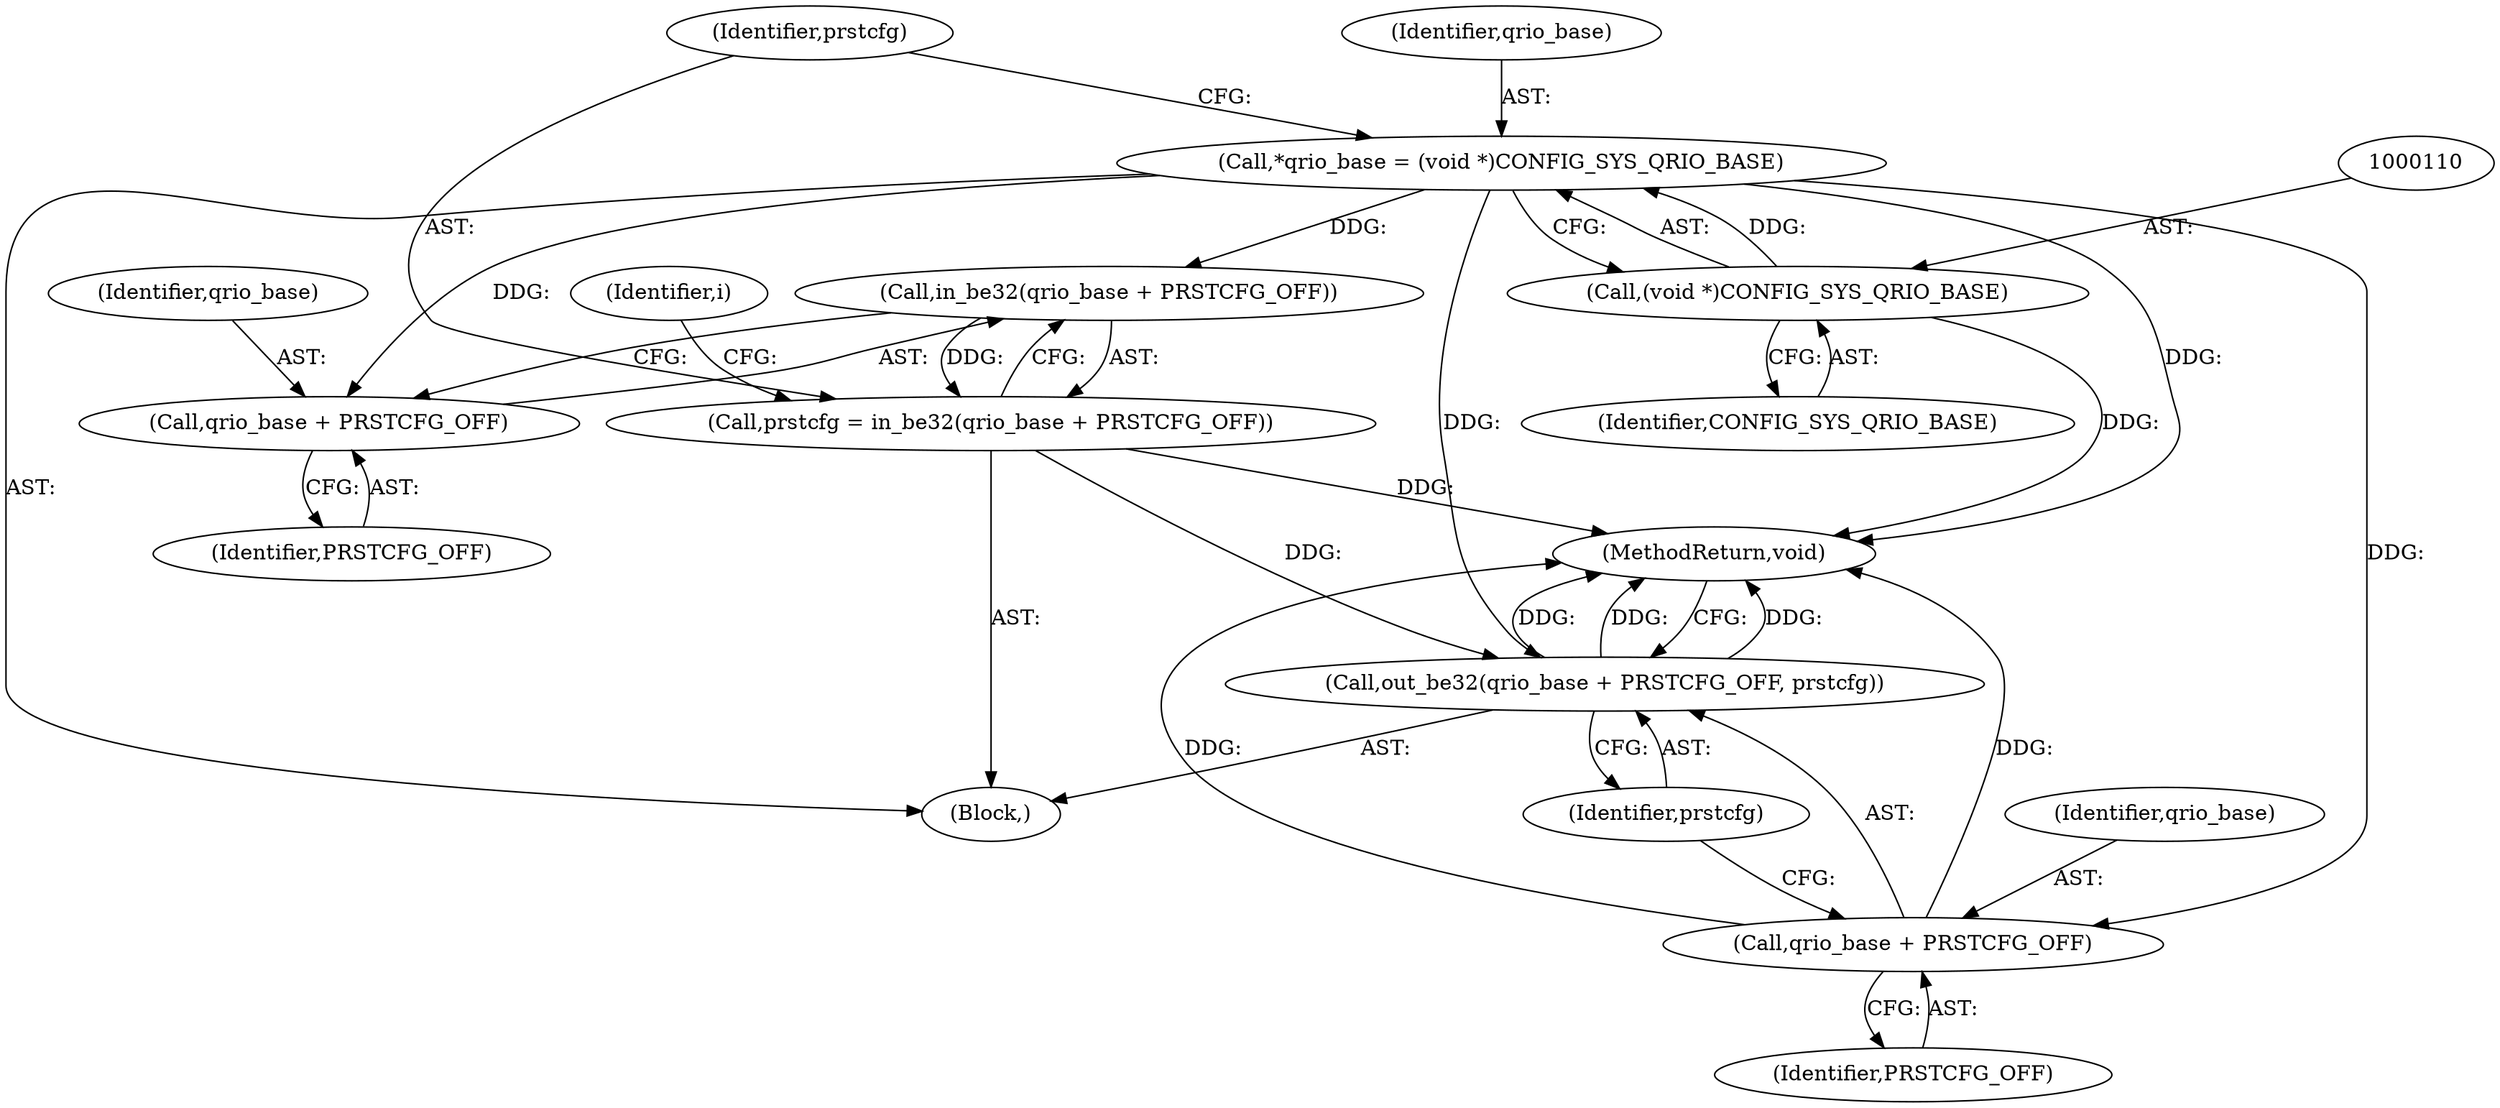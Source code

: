 digraph "0_u-boot_master_0@pointer" {
"1000107" [label="(Call,*qrio_base = (void *)CONFIG_SYS_QRIO_BASE)"];
"1000109" [label="(Call,(void *)CONFIG_SYS_QRIO_BASE)"];
"1000114" [label="(Call,in_be32(qrio_base + PRSTCFG_OFF))"];
"1000112" [label="(Call,prstcfg = in_be32(qrio_base + PRSTCFG_OFF))"];
"1000151" [label="(Call,out_be32(qrio_base + PRSTCFG_OFF, prstcfg))"];
"1000115" [label="(Call,qrio_base + PRSTCFG_OFF)"];
"1000152" [label="(Call,qrio_base + PRSTCFG_OFF)"];
"1000151" [label="(Call,out_be32(qrio_base + PRSTCFG_OFF, prstcfg))"];
"1000109" [label="(Call,(void *)CONFIG_SYS_QRIO_BASE)"];
"1000152" [label="(Call,qrio_base + PRSTCFG_OFF)"];
"1000153" [label="(Identifier,qrio_base)"];
"1000117" [label="(Identifier,PRSTCFG_OFF)"];
"1000154" [label="(Identifier,PRSTCFG_OFF)"];
"1000112" [label="(Call,prstcfg = in_be32(qrio_base + PRSTCFG_OFF))"];
"1000111" [label="(Identifier,CONFIG_SYS_QRIO_BASE)"];
"1000113" [label="(Identifier,prstcfg)"];
"1000120" [label="(Identifier,i)"];
"1000116" [label="(Identifier,qrio_base)"];
"1000156" [label="(MethodReturn,void)"];
"1000108" [label="(Identifier,qrio_base)"];
"1000103" [label="(Block,)"];
"1000114" [label="(Call,in_be32(qrio_base + PRSTCFG_OFF))"];
"1000107" [label="(Call,*qrio_base = (void *)CONFIG_SYS_QRIO_BASE)"];
"1000115" [label="(Call,qrio_base + PRSTCFG_OFF)"];
"1000155" [label="(Identifier,prstcfg)"];
"1000107" -> "1000103"  [label="AST: "];
"1000107" -> "1000109"  [label="CFG: "];
"1000108" -> "1000107"  [label="AST: "];
"1000109" -> "1000107"  [label="AST: "];
"1000113" -> "1000107"  [label="CFG: "];
"1000107" -> "1000156"  [label="DDG: "];
"1000109" -> "1000107"  [label="DDG: "];
"1000107" -> "1000114"  [label="DDG: "];
"1000107" -> "1000115"  [label="DDG: "];
"1000107" -> "1000151"  [label="DDG: "];
"1000107" -> "1000152"  [label="DDG: "];
"1000109" -> "1000111"  [label="CFG: "];
"1000110" -> "1000109"  [label="AST: "];
"1000111" -> "1000109"  [label="AST: "];
"1000109" -> "1000156"  [label="DDG: "];
"1000114" -> "1000112"  [label="AST: "];
"1000114" -> "1000115"  [label="CFG: "];
"1000115" -> "1000114"  [label="AST: "];
"1000112" -> "1000114"  [label="CFG: "];
"1000114" -> "1000112"  [label="DDG: "];
"1000112" -> "1000103"  [label="AST: "];
"1000113" -> "1000112"  [label="AST: "];
"1000120" -> "1000112"  [label="CFG: "];
"1000112" -> "1000156"  [label="DDG: "];
"1000112" -> "1000151"  [label="DDG: "];
"1000151" -> "1000103"  [label="AST: "];
"1000151" -> "1000155"  [label="CFG: "];
"1000152" -> "1000151"  [label="AST: "];
"1000155" -> "1000151"  [label="AST: "];
"1000156" -> "1000151"  [label="CFG: "];
"1000151" -> "1000156"  [label="DDG: "];
"1000151" -> "1000156"  [label="DDG: "];
"1000151" -> "1000156"  [label="DDG: "];
"1000115" -> "1000117"  [label="CFG: "];
"1000116" -> "1000115"  [label="AST: "];
"1000117" -> "1000115"  [label="AST: "];
"1000152" -> "1000154"  [label="CFG: "];
"1000153" -> "1000152"  [label="AST: "];
"1000154" -> "1000152"  [label="AST: "];
"1000155" -> "1000152"  [label="CFG: "];
"1000152" -> "1000156"  [label="DDG: "];
"1000152" -> "1000156"  [label="DDG: "];
}
